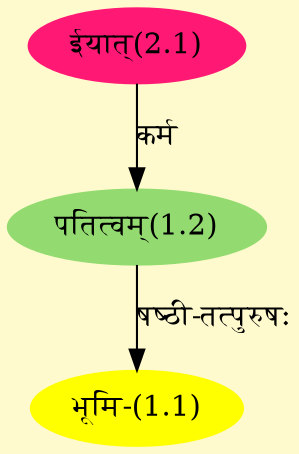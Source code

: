 digraph G{
rankdir=BT;
 compound=true;
 bgcolor="lemonchiffon1";
Node1_1 [style=filled, color="#FFFF00" label = "भूमि-(1.1)"]
Node1_2 [style=filled, color="#93DB70" label = "पतित्वम्(1.2)"]
Node2_1 [style=filled, color="#FF1975" label = "ईयात्(2.1)"]
/* Start of Relations section */

Node1_1 -> Node1_2 [  label="षष्ठी-तत्पुरुषः"  dir="back" ]
Node1_2 -> Node2_1 [  label="कर्म"  dir="back" ]
}
